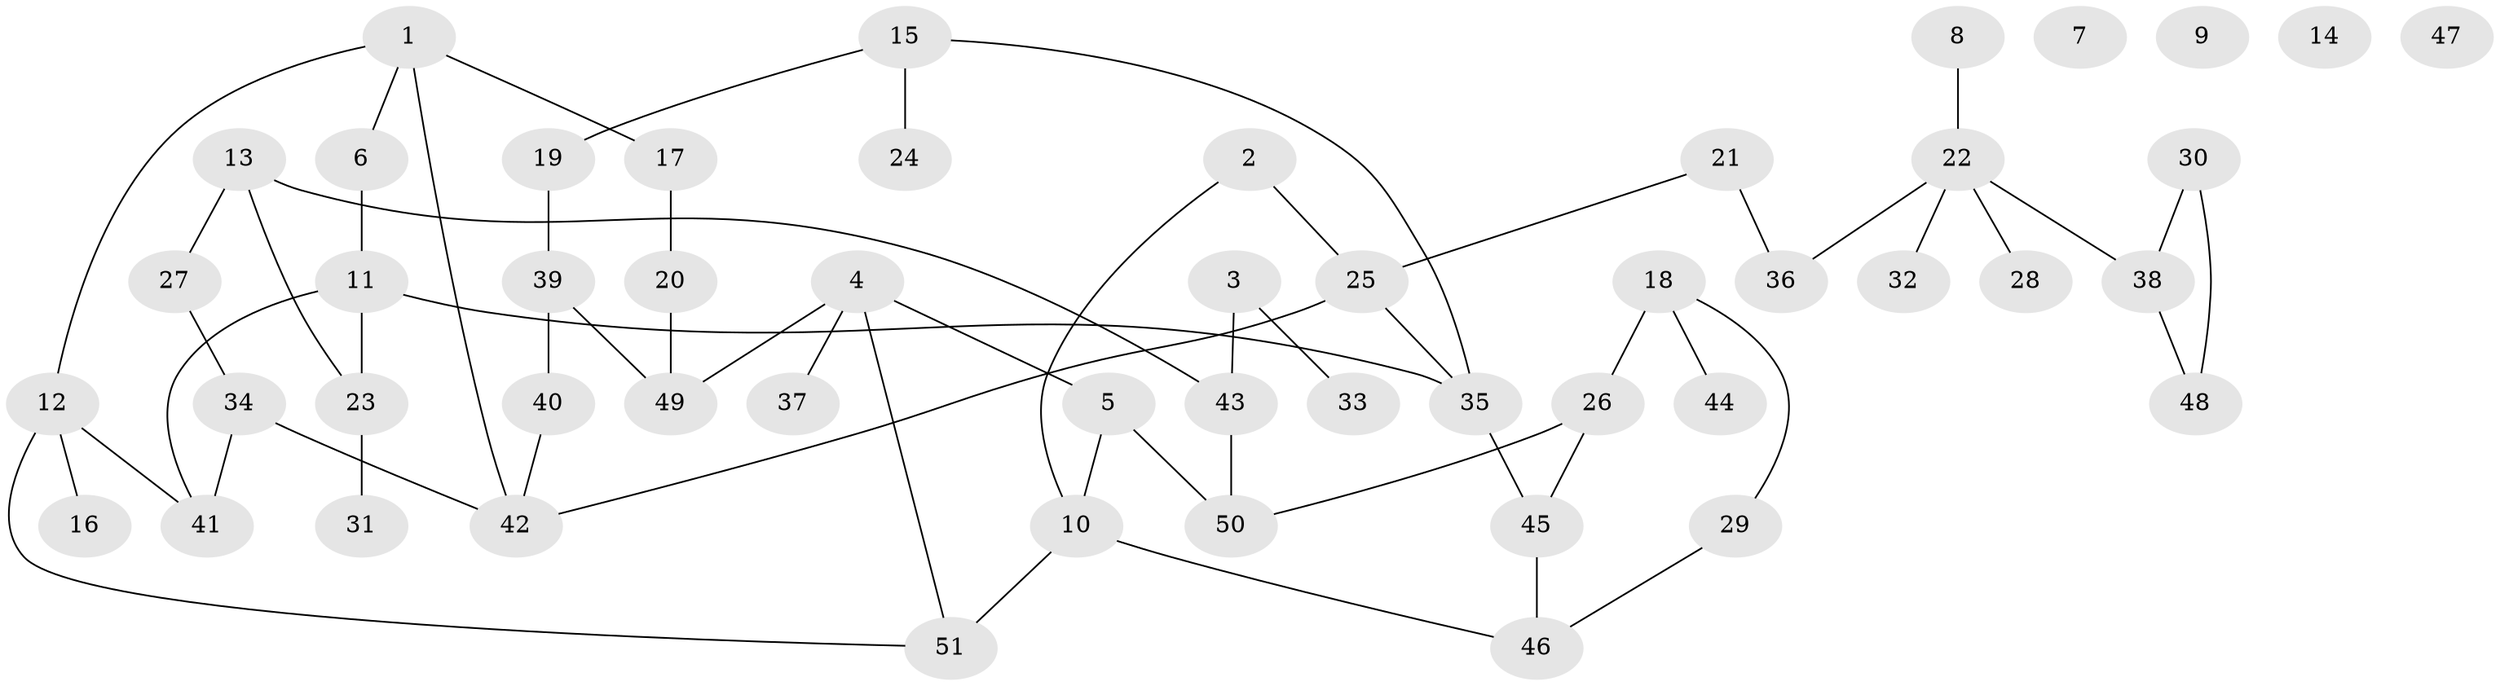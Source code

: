 // coarse degree distribution, {6: 0.09090909090909091, 4: 0.12121212121212122, 1: 0.24242424242424243, 5: 0.06060606060606061, 2: 0.18181818181818182, 0: 0.12121212121212122, 3: 0.18181818181818182}
// Generated by graph-tools (version 1.1) at 2025/41/03/06/25 10:41:21]
// undirected, 51 vertices, 60 edges
graph export_dot {
graph [start="1"]
  node [color=gray90,style=filled];
  1;
  2;
  3;
  4;
  5;
  6;
  7;
  8;
  9;
  10;
  11;
  12;
  13;
  14;
  15;
  16;
  17;
  18;
  19;
  20;
  21;
  22;
  23;
  24;
  25;
  26;
  27;
  28;
  29;
  30;
  31;
  32;
  33;
  34;
  35;
  36;
  37;
  38;
  39;
  40;
  41;
  42;
  43;
  44;
  45;
  46;
  47;
  48;
  49;
  50;
  51;
  1 -- 6;
  1 -- 12;
  1 -- 17;
  1 -- 42;
  2 -- 10;
  2 -- 25;
  3 -- 33;
  3 -- 43;
  4 -- 5;
  4 -- 37;
  4 -- 49;
  4 -- 51;
  5 -- 10;
  5 -- 50;
  6 -- 11;
  8 -- 22;
  10 -- 46;
  10 -- 51;
  11 -- 23;
  11 -- 35;
  11 -- 41;
  12 -- 16;
  12 -- 41;
  12 -- 51;
  13 -- 23;
  13 -- 27;
  13 -- 43;
  15 -- 19;
  15 -- 24;
  15 -- 35;
  17 -- 20;
  18 -- 26;
  18 -- 29;
  18 -- 44;
  19 -- 39;
  20 -- 49;
  21 -- 25;
  21 -- 36;
  22 -- 28;
  22 -- 32;
  22 -- 36;
  22 -- 38;
  23 -- 31;
  25 -- 35;
  25 -- 42;
  26 -- 45;
  26 -- 50;
  27 -- 34;
  29 -- 46;
  30 -- 38;
  30 -- 48;
  34 -- 41;
  34 -- 42;
  35 -- 45;
  38 -- 48;
  39 -- 40;
  39 -- 49;
  40 -- 42;
  43 -- 50;
  45 -- 46;
}
